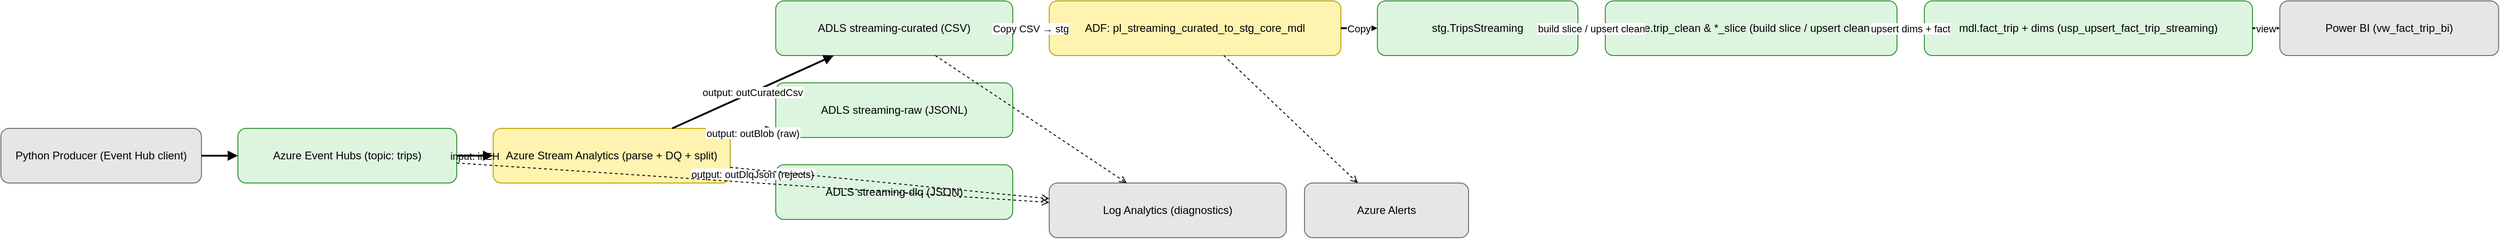 <?xml version="1.0" encoding="UTF-8"?>
<mxfile type="device" version="22.0.8">
  <diagram name="Streaming ELT Architecture">
    <mxGraphModel dx="1440" dy="768" grid="1" gridSize="10" guides="1" tooltips="1" connect="1" arrows="1" fold="1" page="1" pageScale="1" pageWidth="1920" pageHeight="1080" math="0" shadow="0">
      <root>
        <mxCell id="0"/>
        <mxCell id="1" parent="0"/>
        <!-- Producers -->
        <mxCell id="producer" parent="1" value="Python Producer (Event Hub client)" style="rounded=1;whiteSpace=wrap;html=1;fillColor=#e6e6e6;strokeColor=#6b6b6b;" vertex="1">
          <mxGeometry x="40" y="200" width="220" height="60" as="geometry"/>
        </mxCell>
        <!-- Event Hub -->
        <mxCell id="eventhub" parent="1" value="Azure Event Hubs (topic: trips)" style="rounded=1;whiteSpace=wrap;html=1;fillColor=#ddf5df;strokeColor=#2f8f2f;" vertex="1">
          <mxGeometry x="300" y="200" width="240" height="60" as="geometry"/>
        </mxCell>
        <!-- ASA -->
        <mxCell id="asa" parent="1" value="Azure Stream Analytics (parse + DQ + split)" style="rounded=1;whiteSpace=wrap;html=1;fillColor=#fff3b0;strokeColor=#b9a100;" vertex="1">
          <mxGeometry x="580" y="200" width="260" height="60" as="geometry"/>
        </mxCell>
        <!-- ADLS nodes -->
        <mxCell id="curated" parent="1" value="ADLS streaming-curated (CSV)" style="rounded=1;whiteSpace=wrap;html=1;fillColor=#ddf5df;strokeColor=#2f8f2f;" vertex="1">
          <mxGeometry x="890" y="60" width="260" height="60" as="geometry"/>
        </mxCell>
        <mxCell id="raw" parent="1" value="ADLS streaming-raw (JSONL)" style="rounded=1;whiteSpace=wrap;html=1;fillColor=#ddf5df;strokeColor=#2f8f2f;" vertex="1">
          <mxGeometry x="890" y="150" width="260" height="60" as="geometry"/>
        </mxCell>
        <mxCell id="dlq" parent="1" value="ADLS streaming-dlq (JSON)" style="rounded=1;whiteSpace=wrap;html=1;fillColor=#ddf5df;strokeColor=#2f8f2f;" vertex="1">
          <mxGeometry x="890" y="240" width="260" height="60" as="geometry"/>
        </mxCell>
        <!-- ADF -->
        <mxCell id="adf" parent="1" value="ADF: pl_streaming_curated_to_stg_core_mdl" style="rounded=1;whiteSpace=wrap;html=1;fillColor=#fff3b0;strokeColor=#b9a100;" vertex="1">
          <mxGeometry x="1190" y="60" width="320" height="60" as="geometry"/>
        </mxCell>
        <!-- Synapse -->
        <mxCell id="stg" parent="1" value="stg.TripsStreaming" style="rounded=1;whiteSpace=wrap;html=1;fillColor=#ddf5df;strokeColor=#2f8f2f;" vertex="1">
          <mxGeometry x="1550" y="60" width="220" height="60" as="geometry"/>
        </mxCell>
        <mxCell id="core" parent="1" value="core.trip_clean &amp; *_slice (build slice / upsert clean)" style="rounded=1;whiteSpace=wrap;html=1;fillColor=#ddf5df;strokeColor=#2f8f2f;" vertex="1">
          <mxGeometry x="1800" y="60" width="320" height="60" as="geometry"/>
        </mxCell>
        <mxCell id="mdl" parent="1" value="mdl.fact_trip + dims (usp_upsert_fact_trip_streaming)" style="rounded=1;whiteSpace=wrap;html=1;fillColor=#ddf5df;strokeColor=#2f8f2f;" vertex="1">
          <mxGeometry x="2150" y="60" width="360" height="60" as="geometry"/>
        </mxCell>
        <!-- Power BI -->
        <mxCell id="pbi" parent="1" value="Power BI (vw_fact_trip_bi)" style="rounded=1;whiteSpace=wrap;html=1;fillColor=#e6e6e6;strokeColor=#6b6b6b;" vertex="1">
          <mxGeometry x="2540" y="60" width="240" height="60" as="geometry"/>
        </mxCell>
        <!-- Monitoring -->
        <mxCell id="loganalytics" parent="1" value="Log Analytics (diagnostics)" style="rounded=1;whiteSpace=wrap;html=1;fillColor=#e6e6e6;strokeColor=#6b6b6b;" vertex="1">
          <mxGeometry x="1190" y="260" width="260" height="60" as="geometry"/>
        </mxCell>
        <mxCell id="alerts" parent="1" value="Azure Alerts" style="rounded=1;whiteSpace=wrap;html=1;fillColor=#e6e6e6;strokeColor=#6b6b6b;" vertex="1">
          <mxGeometry x="1470" y="260" width="180" height="60" as="geometry"/>
        </mxCell>
        <!-- Edges -->
        <mxCell id="e1" parent="1" edge="1" source="producer" target="eventhub" style="endArrow=block;strokeWidth=2;">
          <mxGeometry relative="1" as="geometry"/>
        </mxCell>
        <mxCell id="e2" parent="1" value="input: inEH" edge="1" source="eventhub" target="asa" style="endArrow=block;strokeWidth=2;labelBackgroundColor=none;">
          <mxGeometry relative="1" as="geometry"/>
        </mxCell>
        <mxCell id="e3" parent="1" value="output: outCuratedCsv" edge="1" source="asa" target="curated" style="endArrow=block;strokeWidth=2;">
          <mxGeometry relative="1" as="geometry"/>
        </mxCell>
        <mxCell id="e4" parent="1" value="output: outBlob (raw)" edge="1" source="asa" target="raw" style="endArrow=block;strokeWidth=2;">
          <mxGeometry relative="1" as="geometry"/>
        </mxCell>
        <mxCell id="e5" parent="1" value="output: outDlqJson (rejects)" edge="1" source="asa" target="dlq" style="endArrow=block;strokeWidth=2;">
          <mxGeometry relative="1" as="geometry"/>
        </mxCell>
        <mxCell id="e6" parent="1" value="Copy CSV &#8594; stg" edge="1" source="curated" target="adf" style="endArrow=block;strokeWidth=2;">
          <mxGeometry relative="1" as="geometry"/>
        </mxCell>
        <mxCell id="e7" parent="1" value="Copy" edge="1" source="adf" target="stg" style="endArrow=block;strokeWidth=2;">
          <mxGeometry relative="1" as="geometry"/>
        </mxCell>
        <mxCell id="e8" parent="1" value="build slice / upsert clean" edge="1" source="stg" target="core" style="endArrow=block;strokeWidth=2;">
          <mxGeometry relative="1" as="geometry"/>
        </mxCell>
        <mxCell id="e9" parent="1" value="upsert dims + fact" edge="1" source="core" target="mdl" style="endArrow=block;strokeWidth=2;">
          <mxGeometry relative="1" as="geometry"/>
        </mxCell>
        <mxCell id="e10" parent="1" value="view" edge="1" source="mdl" target="pbi" style="endArrow=block;strokeWidth=2;">
          <mxGeometry relative="1" as="geometry"/>
        </mxCell>
        <!-- Diagnostics / Alerts (dashed) -->
        <mxCell id="e11" parent="1" edge="1" source="asa" target="loganalytics" style="endArrow=open;dashed=1;strokeWidth=1;">
          <mxGeometry relative="1" as="geometry"/>
        </mxCell>
        <mxCell id="e12" parent="1" edge="1" source="eventhub" target="loganalytics" style="endArrow=open;dashed=1;strokeWidth=1;">
          <mxGeometry relative="1" as="geometry"/>
        </mxCell>
        <mxCell id="e13" parent="1" edge="1" source="curated" target="loganalytics" style="endArrow=open;dashed=1;strokeWidth=1;">
          <mxGeometry relative="1" as="geometry"/>
        </mxCell>
        <mxCell id="e14" parent="1" edge="1" source="adf" target="alerts" style="endArrow=open;dashed=1;strokeWidth=1;">
          <mxGeometry relative="1" as="geometry"/>
        </mxCell>
      </root>
    </mxGraphModel>
  </diagram>
</mxfile>
